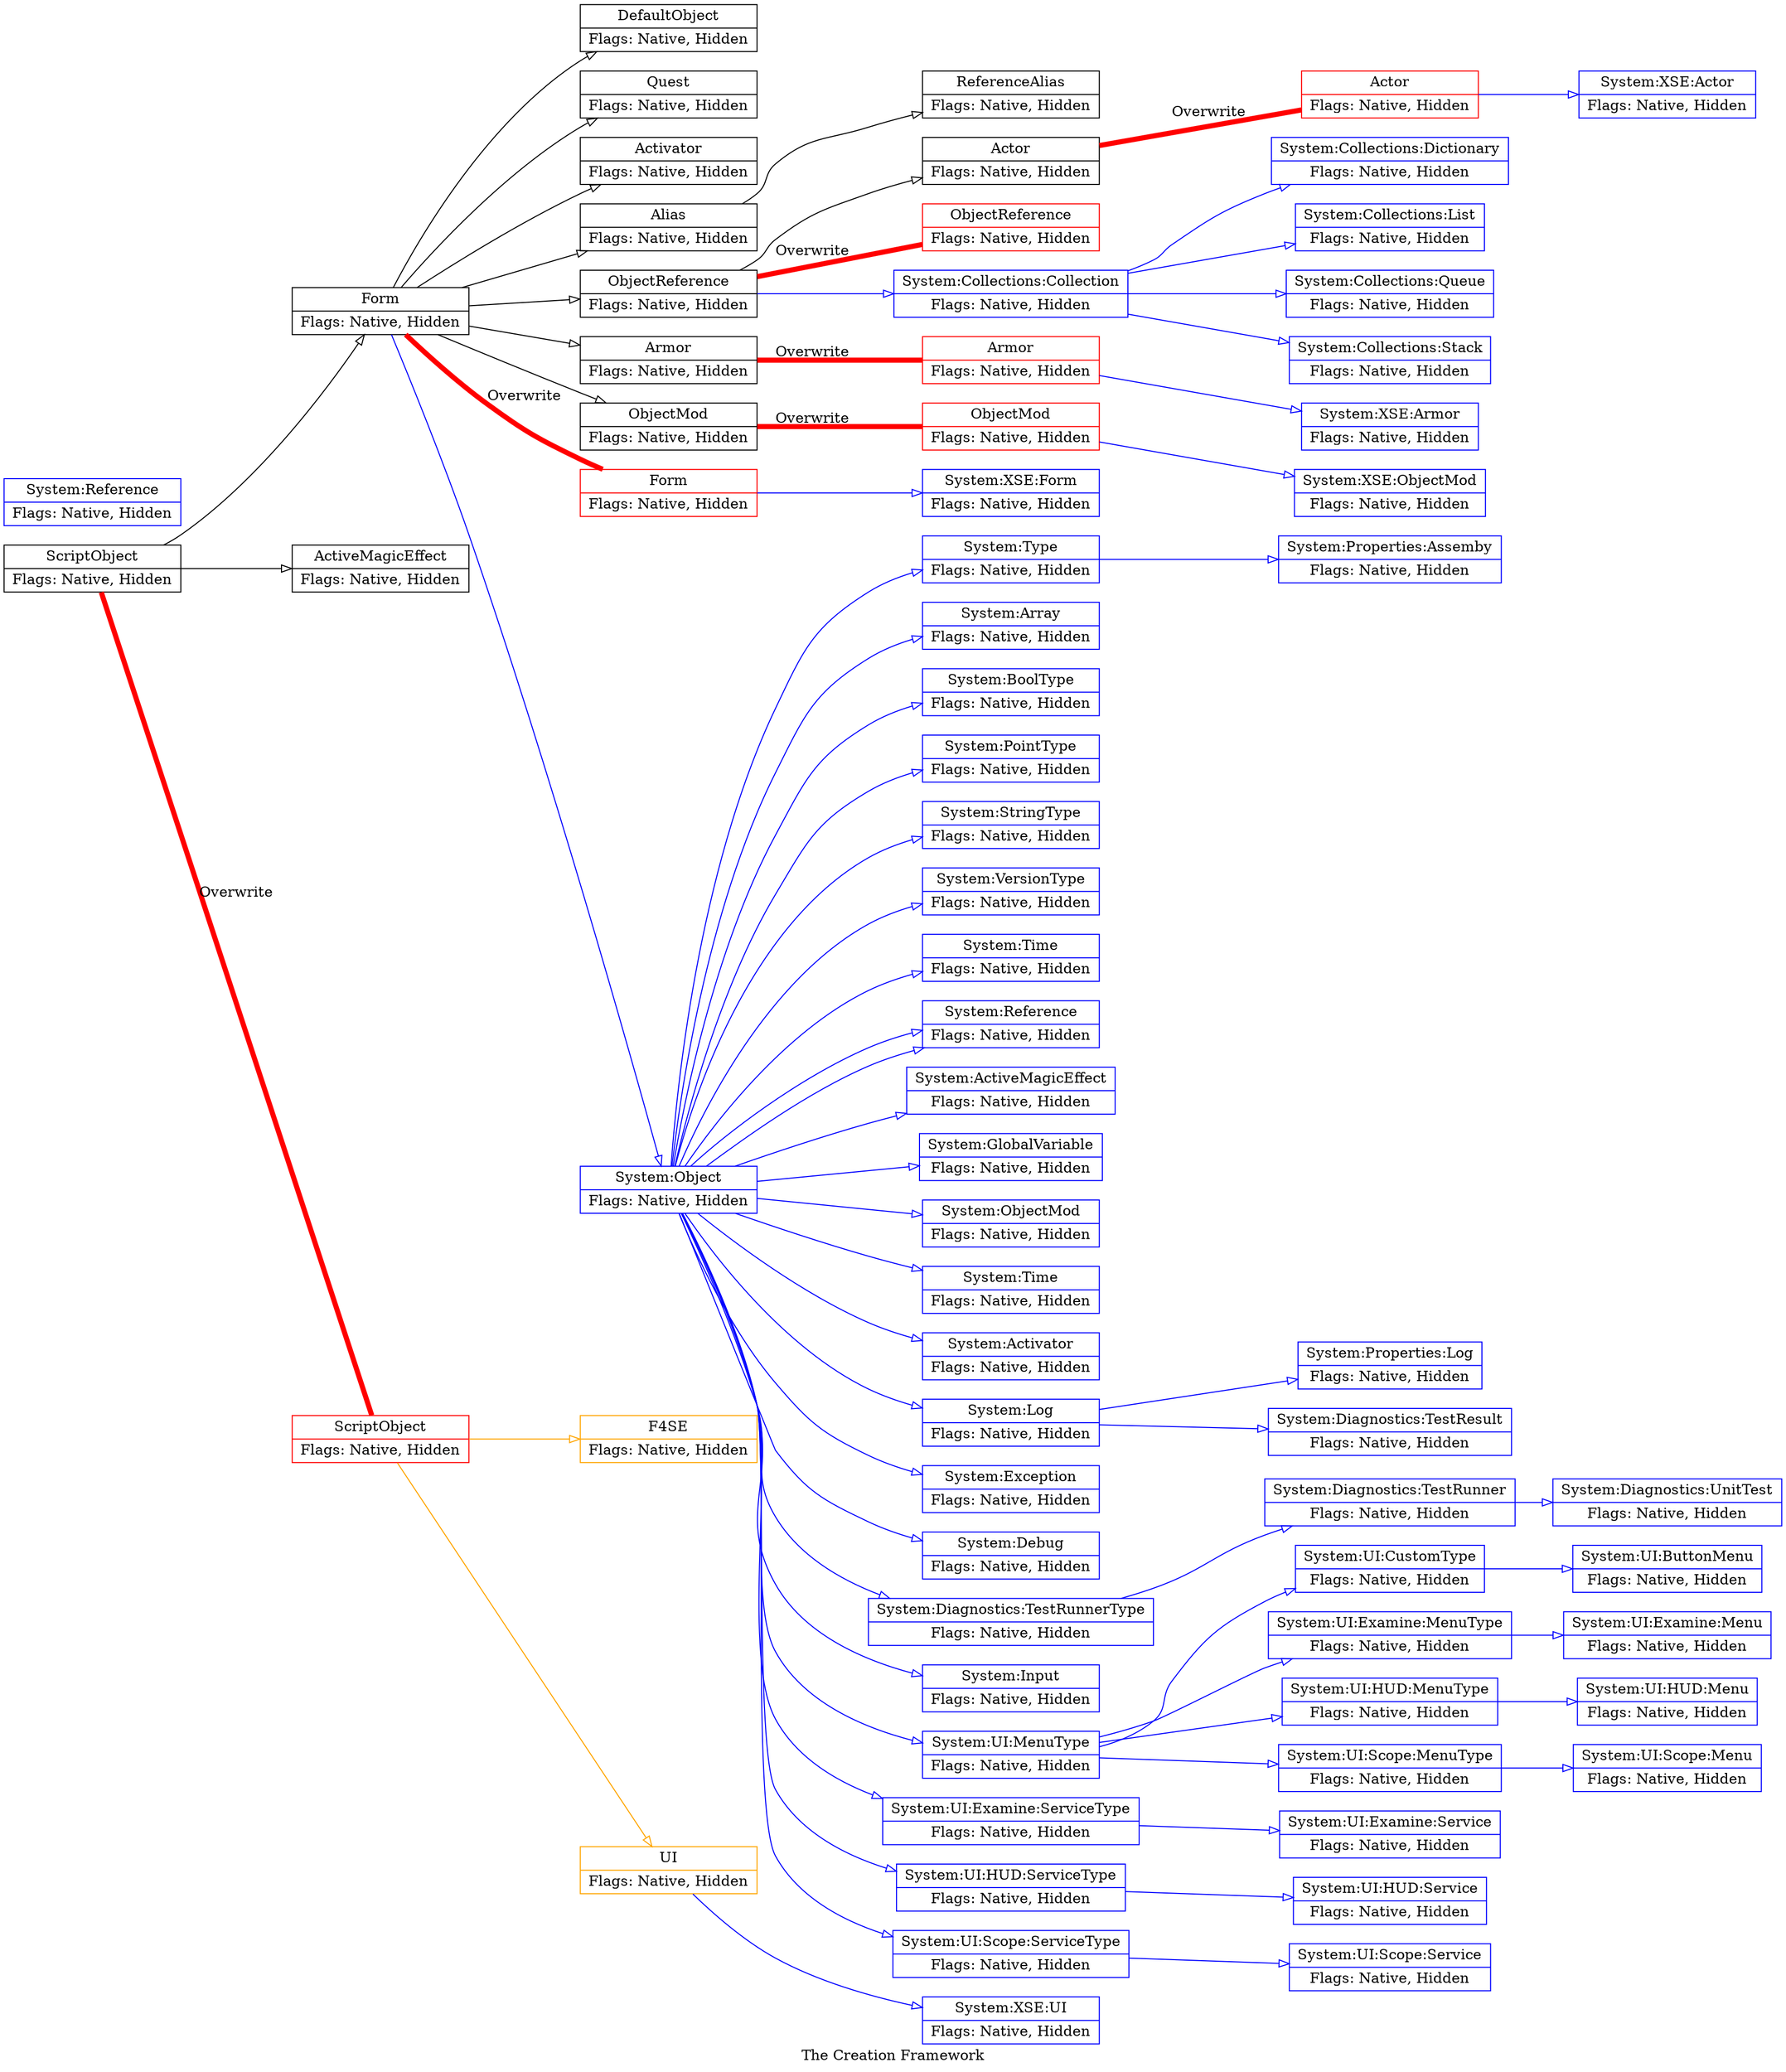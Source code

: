 // https://www.graphviz.org/doc/info/lang.html
// https://www.graphviz.org/doc/info/attrs.htm
// https://en.wikipedia.org/wiki/DOT_(graph_description_language)
// https://graphs.grevian.org/example

/* shape
A string specifying the shape of a node.
There are three main types of shapes : polygon-based, record-based and user-defined.
The record-based shape has largely been superseded and greatly generalized by HTML-like labels.
That is, instead of using shape=record, one might consider using shape=none and an HTML-like label.
*/

/* rankType
"same", "min", "source", "max", "sink"
*/

digraph "CreationFramework"
{
	label = "The Creation Framework";
	rankdir = "LR"; // {"TB"}, "LR", "BT", "RL"
	// ranksep = "0.25"
	// size="10";
	// ratio="compress"
	clusterrank = "none" // {"local"}, "none"
	node
	[
		shape = "record", // {"ellipse"}, "record"
	];
	edge
	[
		dir = "forward"
		arrowhead = "empty",
	];

	//---------------------------------------------
	subgraph "cluster_CreationEngine"
	{
		label = "Creation Engine";

		ScriptObject
		[label = "ScriptObject|Flags: Native, Hidden"];

		Form
		[label = "Form|Flags: Native, Hidden"]
		{"ScriptObject" -> "Form"};

		DefaultObject
		[label = "DefaultObject|Flags: Native, Hidden"]
		{"Form" -> "DefaultObject"};

		Quest
		[label = "Quest|Flags: Native, Hidden"]
		{"Form" -> "Quest"};

		Activator
		[label = "Activator|Flags: Native, Hidden"]
		{"Form" -> "Activator"};

		Alias
		[label = "Alias|Flags: Native, Hidden"]
		{"Form" -> "Alias"};

		ReferenceAlias
		[label = "ReferenceAlias|Flags: Native, Hidden"]
		{"Alias" -> "ReferenceAlias"};

		Actor
		[label = "Actor|Flags: Native, Hidden"]
		{"ObjectReference" -> "Actor"};

		Armor
		[label = "Armor|Flags: Native, Hidden"]
		{"Form" -> "Armor"};

		ObjectMod
		[label = "ObjectMod|Flags: Native, Hidden"]
		{"Form" -> "ObjectMod"};

		ObjectReference
		[label = "ObjectReference|Flags: Native, Hidden"]
		{"Form" -> "ObjectReference"};

		ActiveMagicEffect
		[label = "ActiveMagicEffect|Flags: Native, Hidden"]
		{"ScriptObject" -> "ActiveMagicEffect"};
	}

	//---------------------------------------------
	subgraph "cluster_XSE"
	{
		label = "Script Extender (XSE)";
		style=filled;
		color=white;
		node
		[
			color=orange
		];
		edge
		[
			color=orange
		];
		subgraph "cluster_XSE_Base"
		{
			label = "Overwrites";
			node
			[
				color=red
			];
			edge
			[
				label="Overwrite",
				color="red",
				penwidth="5",
				arrowhead="none",
				color="red"
			];

			XSE_ScriptObject
			[label = "ScriptObject|Flags: Native, Hidden"]
			{"ScriptObject" -> "XSE_ScriptObject"};

			XSE_Form
			[label = "Form|Flags: Native, Hidden"]
			{
				"Form" -> "XSE_Form"
			};

			XSE_Actor
			[label = "Actor|Flags: Native, Hidden"]
			{"Actor" -> "XSE_Actor"};

			XSE_Armor
			[label = "Armor|Flags: Native, Hidden"]
			{"Armor" -> "XSE_Armor"};

			XSE_ObjectMod
			[label = "ObjectMod|Flags: Native, Hidden"]
			{"ObjectMod" -> "XSE_ObjectMod"};

			XSE_ObjectReference
			[label = "ObjectReference|Flags: Native, Hidden"]
			{"ObjectReference" -> "XSE_ObjectReference"};
		}
		subgraph "cluster_XSE_Classes"
		{
			label = "Classes";
			XSE_F4SE
			[label = "F4SE|Flags: Native, Hidden"]
			{"XSE_ScriptObject" -> "XSE_F4SE"};

			XSE_UI
			[label = "UI|Flags: Native, Hidden"]
			{"XSE_ScriptObject" -> "XSE_UI"};
		}
	}

	//---------------------------------------------
	subgraph "cluster_CreationFramework"
	{
		label = "Creation Framework";
		color="blue";
		node
		[
			color="blue"
		];
		edge
		[
			color="blue"
		];


		subgraph "cluster_System-ESL"
		{
			subgraph "cluster_System"
			{
				label = "System";
				color="blue"

				"System:Object"
				[label = "System:Object|Flags: Native, Hidden"]
				{"Form" -> "System:Object"};

				"System:Type"
				[label = "System:Type|Flags: Native, Hidden"]
				{"System:Object" -> "System:Type"};

				"System:Array"
				[label = "System:Array|Flags: Native, Hidden"]
				{"System:Object" -> "System:Array"};

				"System:BoolType"
				[label = "System:BoolType|Flags: Native, Hidden"]
				{"System:Object" -> "System:BoolType"};

				"System:PointType"
				[label = "System:PointType|Flags: Native, Hidden"]
				{"System:Object" -> "System:PointType"};

				"System:StringType"
				[label = "System:StringType|Flags: Native, Hidden"]
				{"System:Object" -> "System:StringType"};

				"System:VersionType"
				[label = "System:VersionType|Flags: Native, Hidden"]
				{"System:Object" -> "System:VersionType"};

				"System:Time"
				[label = "System:Time|Flags: Native, Hidden"]
				{"System:Object" -> "System:Time"};
			}

			subgraph "cluster_System_Base"
			{
				label = "System Base";

				"System:Reference"
				[label = "System:Reference|Flags: Native, Hidden"]
				{"System:Object" -> "System:Reference"};

				"System:Actor"
				[label = "System:Reference|Flags: Native, Hidden"]
				{"System:Object" -> "System:Reference"};

				"System:ActiveMagicEffect"
				[label = "System:ActiveMagicEffect|Flags: Native, Hidden"]
				{"System:Object" -> "System:ActiveMagicEffect"};

				"System:GlobalVariable"
				[label = "System:GlobalVariable|Flags: Native, Hidden"]
				{"System:Object" -> "System:GlobalVariable"};

				"System:ObjectMod"
				[label = "System:ObjectMod|Flags: Native, Hidden"]
				{"System:Object" -> "System:ObjectMod"};

				"System:Quest"
				[label = "System:Time|Flags: Native, Hidden"]
				{"System:Object" -> "System:Quest"};

				"System:Activator"
				[label = "System:Activator|Flags: Native, Hidden"]
				{"System:Object" -> "System:Activator"};
			}


			subgraph "cluster_System_Properties"
			{
				label = "System:Properties";

				"System:Properties:Assemby"
				[label = "System:Properties:Assemby|Flags: Native, Hidden"]
				{"System:Type" -> "System:Properties:Assemby"};

				"System:Properties:Log"
				[label = "System:Properties:Log|Flags: Native, Hidden"]
				{"System:Log"      -> "System:Properties:Log"};
			}

			subgraph "cluster_System_Diagnostics"
			{
				label = "System:Diagnostics";

				"System:Log"
				[label = "System:Log|Flags: Native, Hidden"]
				{"System:Object" -> "System:Log"};

				"System:Exception"
				[label = "System:Exception|Flags: Native, Hidden"]
				{"System:Object" -> "System:Exception"};

				"System:Debug"
				[label = "System:Debug|Flags: Native, Hidden"]
				{"System:Object" -> "System:Debug"};

				"System:Diagnostics:TestResult"
				[label = "System:Diagnostics:TestResult|Flags: Native, Hidden"]
				{"System:Log" -> "System:Diagnostics:TestResult"};

				"System:Diagnostics:TestRunnerType"
				[label = "System:Diagnostics:TestRunnerType|Flags: Native, Hidden"]
				{"System:Object" -> "System:Diagnostics:TestRunnerType"};

				"System:Diagnostics:TestRunner"
				[label = "System:Diagnostics:TestRunner|Flags: Native, Hidden"]
				{"System:Diagnostics:TestRunnerType" -> "System:Diagnostics:TestRunner"};

				"System:Diagnostics:UnitTest"
				[label = "System:Diagnostics:UnitTest|Flags: Native, Hidden"]
				{"System:Diagnostics:TestRunner" -> "System:Diagnostics:UnitTest"};
			}

			subgraph "cluster_System_Collections"
			{
				label = "System:Collections";

				"System:Collections:Collection"
				[label = "System:Collections:Collection|Flags: Native, Hidden"]
				{"ObjectReference" -> "System:Collections:Collection"};

				"System:Collections:Dictionary"
				[label = "System:Collections:Dictionary|Flags: Native, Hidden"]
				{"System:Collections:Collection" -> "System:Collections:Dictionary"};

				"System:Collections:List"
				[label = "System:Collections:List|Flags: Native, Hidden"]
				{"System:Collections:Collection" -> "System:Collections:List"};

				"System:Collections:Queue"
				[label = "System:Collections:Queue|Flags: Native, Hidden"]
				{"System:Collections:Collection" -> "System:Collections:Queue"};

				"System:Collections:Stack"
				[label = "System:Collections:Stack|Flags: Native, Hidden"]
				{"System:Collections:Collection" -> "System:Collections:Stack"};
			}
		}


		subgraph "cluster_System_XSE-ESL"
		{
			subgraph "cluster_System_XSE"
			{
				label = "System:XSE";

				"System:Input"
				[label = "System:Input|Flags: Native, Hidden"]
				{"System:Object" -> "System:Input"};

				"System:XSE:Actor"
				[label = "System:XSE:Actor|Flags: Native, Hidden"]
				{"XSE_Actor" -> "System:XSE:Actor"};

				"System:XSE:Armor"
				[label = "System:XSE:Armor|Flags: Native, Hidden"]
				{"XSE_Armor" -> "System:XSE:Armor"};

				"System:XSE:Form"
				[label = "System:XSE:Form|Flags: Native, Hidden"]
				{"XSE_Form" -> "System:XSE:Form"};

				"System:XSE:ObjectMod"
				[label = "System:XSE:ObjectMod|Flags: Native, Hidden"]
				{"XSE_ObjectMod" -> "System:XSE:ObjectMod"};

				"System:XSE:UI"
				[label = "System:XSE:UI|Flags: Native, Hidden"]
				{"XSE_UI" -> "System:XSE:UI"};
			}



			subgraph "cluster_System_UI"
			{
				label = "System:UI";

				"System:UI:MenuType"
				[label = "System:UI:MenuType|Flags: Native, Hidden"]
				{"System:Object" -> "System:UI:MenuType"};

				"System:UI:CustomType"
				[label = "System:UI:CustomType|Flags: Native, Hidden"]
				{"System:UI:MenuType" -> "System:UI:CustomType"};

				"System:UI:ButtonMenu"
				[label = "System:UI:ButtonMenu|Flags: Native, Hidden"]
				{"System:UI:CustomType" -> "System:UI:ButtonMenu"};

				"System:UI:Examine:MenuType"
				[label = "System:UI:Examine:MenuType|Flags: Native, Hidden"]
				{"System:UI:MenuType" -> "System:UI:Examine:MenuType"};

				"System:UI:Examine:Menu"
				[label = "System:UI:Examine:Menu|Flags: Native, Hidden"]
				{"System:UI:Examine:MenuType" -> "System:UI:Examine:Menu"};

				"System:UI:Examine:ServiceType"
				[label = "System:UI:Examine:ServiceType|Flags: Native, Hidden"]
				{"System:Object" -> "System:UI:Examine:ServiceType"};

				"System:UI:Examine:Service"
				[label = "System:UI:Examine:Service|Flags: Native, Hidden"]
				{"System:UI:Examine:ServiceType" -> "System:UI:Examine:Service"};

				"System:UI:HUD:MenuType"
				[label = "System:UI:HUD:MenuType|Flags: Native, Hidden"]
				{"System:UI:MenuType" -> "System:UI:HUD:MenuType"};

				"System:UI:HUD:Menu"
				[label = "System:UI:HUD:Menu|Flags: Native, Hidden"]
				{"System:UI:HUD:MenuType" -> "System:UI:HUD:Menu"};

				"System:UI:HUD:ServiceType"
				[label = "System:UI:HUD:ServiceType|Flags: Native, Hidden"]
				{"System:Object" -> "System:UI:HUD:ServiceType"};

				"System:UI:HUD:Service"
				[label = "System:UI:HUD:Service|Flags: Native, Hidden"]
				{"System:UI:HUD:ServiceType" -> "System:UI:HUD:Service"};

				"System:UI:Scope:MenuType"
				[label = "System:UI:Scope:MenuType|Flags: Native, Hidden"]
				{"System:UI:MenuType" -> "System:UI:Scope:MenuType"};

				"System:UI:Scope:Menu"
				[label = "System:UI:Scope:Menu|Flags: Native, Hidden"]
				{"System:UI:Scope:MenuType" -> "System:UI:Scope:Menu"};

				"System:UI:Scope:ServiceType"
				[label = "System:UI:Scope:ServiceType|Flags: Native, Hidden"]
				{"System:Object" -> "System:UI:Scope:ServiceType"};

				"System:UI:Scope:Service"
				[label = "System:UI:Scope:Service|Flags: Native, Hidden"]
				{"System:UI:Scope:ServiceType" -> "System:UI:Scope:Service"};
			}
		}


	}
}
